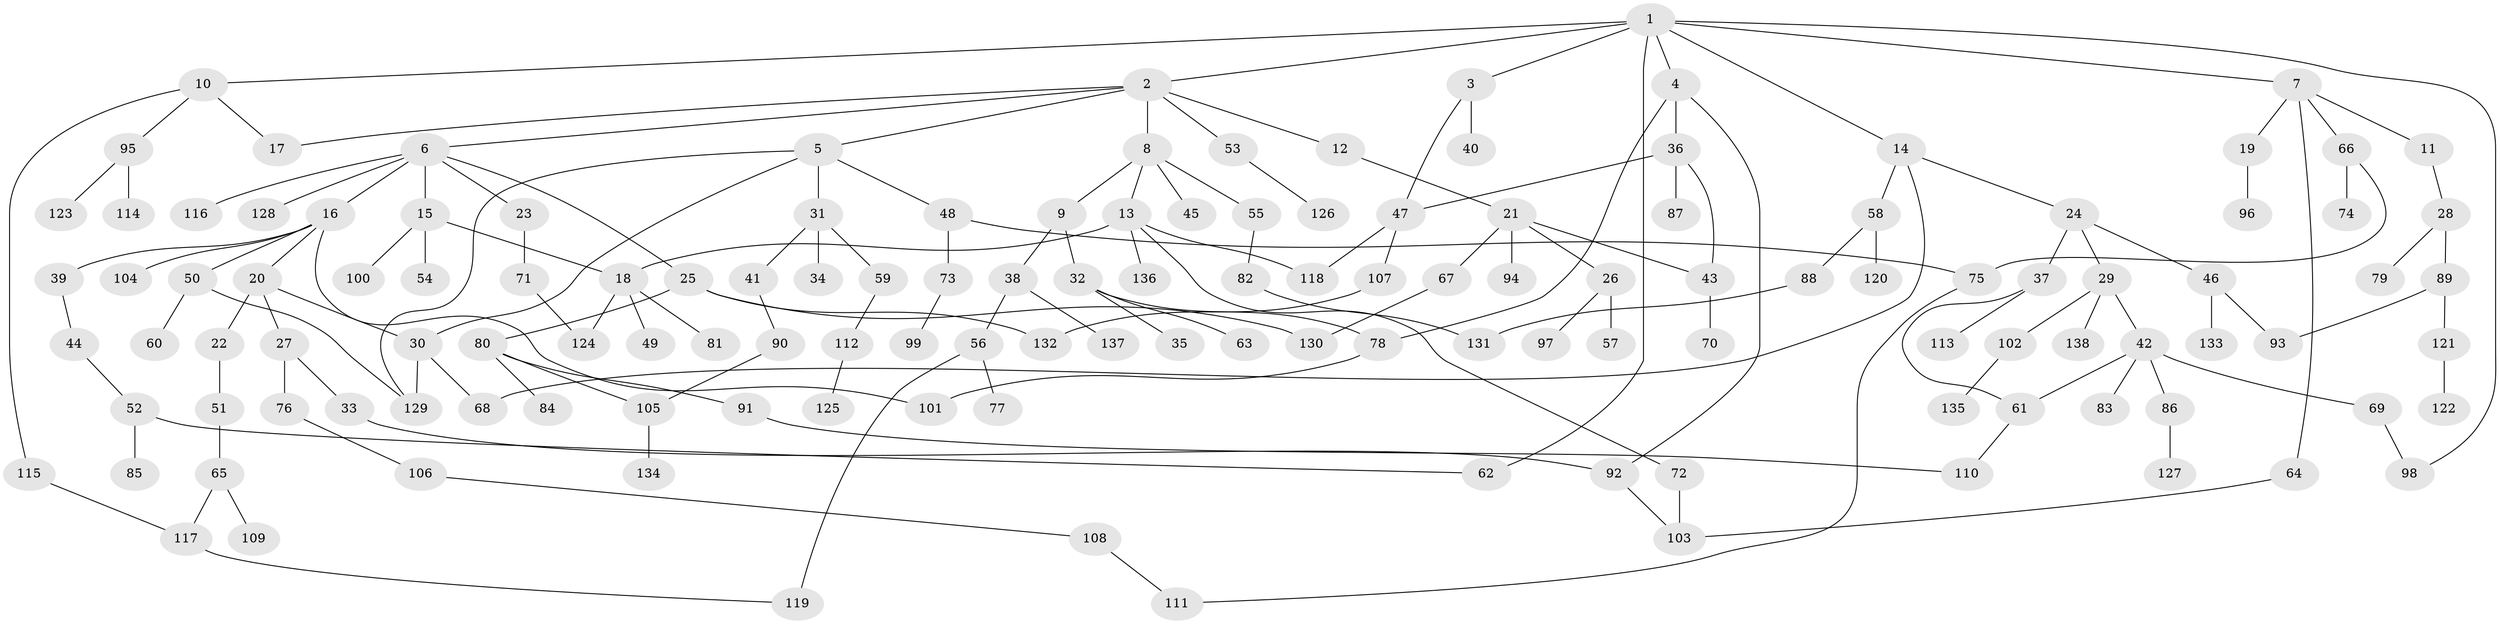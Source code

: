 // Generated by graph-tools (version 1.1) at 2025/01/03/09/25 03:01:07]
// undirected, 138 vertices, 165 edges
graph export_dot {
graph [start="1"]
  node [color=gray90,style=filled];
  1;
  2;
  3;
  4;
  5;
  6;
  7;
  8;
  9;
  10;
  11;
  12;
  13;
  14;
  15;
  16;
  17;
  18;
  19;
  20;
  21;
  22;
  23;
  24;
  25;
  26;
  27;
  28;
  29;
  30;
  31;
  32;
  33;
  34;
  35;
  36;
  37;
  38;
  39;
  40;
  41;
  42;
  43;
  44;
  45;
  46;
  47;
  48;
  49;
  50;
  51;
  52;
  53;
  54;
  55;
  56;
  57;
  58;
  59;
  60;
  61;
  62;
  63;
  64;
  65;
  66;
  67;
  68;
  69;
  70;
  71;
  72;
  73;
  74;
  75;
  76;
  77;
  78;
  79;
  80;
  81;
  82;
  83;
  84;
  85;
  86;
  87;
  88;
  89;
  90;
  91;
  92;
  93;
  94;
  95;
  96;
  97;
  98;
  99;
  100;
  101;
  102;
  103;
  104;
  105;
  106;
  107;
  108;
  109;
  110;
  111;
  112;
  113;
  114;
  115;
  116;
  117;
  118;
  119;
  120;
  121;
  122;
  123;
  124;
  125;
  126;
  127;
  128;
  129;
  130;
  131;
  132;
  133;
  134;
  135;
  136;
  137;
  138;
  1 -- 2;
  1 -- 3;
  1 -- 4;
  1 -- 7;
  1 -- 10;
  1 -- 14;
  1 -- 98;
  1 -- 62;
  2 -- 5;
  2 -- 6;
  2 -- 8;
  2 -- 12;
  2 -- 53;
  2 -- 17;
  3 -- 40;
  3 -- 47;
  4 -- 36;
  4 -- 92;
  4 -- 78;
  5 -- 31;
  5 -- 48;
  5 -- 30;
  5 -- 129;
  6 -- 15;
  6 -- 16;
  6 -- 23;
  6 -- 25;
  6 -- 116;
  6 -- 128;
  7 -- 11;
  7 -- 19;
  7 -- 64;
  7 -- 66;
  8 -- 9;
  8 -- 13;
  8 -- 45;
  8 -- 55;
  9 -- 32;
  9 -- 38;
  10 -- 17;
  10 -- 95;
  10 -- 115;
  11 -- 28;
  12 -- 21;
  13 -- 72;
  13 -- 136;
  13 -- 18;
  13 -- 118;
  14 -- 24;
  14 -- 58;
  14 -- 68;
  15 -- 18;
  15 -- 54;
  15 -- 100;
  16 -- 20;
  16 -- 39;
  16 -- 50;
  16 -- 104;
  16 -- 101;
  18 -- 49;
  18 -- 81;
  18 -- 124;
  19 -- 96;
  20 -- 22;
  20 -- 27;
  20 -- 30;
  21 -- 26;
  21 -- 43;
  21 -- 67;
  21 -- 94;
  22 -- 51;
  23 -- 71;
  24 -- 29;
  24 -- 37;
  24 -- 46;
  25 -- 80;
  25 -- 132;
  25 -- 130;
  26 -- 57;
  26 -- 97;
  27 -- 33;
  27 -- 76;
  28 -- 79;
  28 -- 89;
  29 -- 42;
  29 -- 102;
  29 -- 138;
  30 -- 129;
  30 -- 68;
  31 -- 34;
  31 -- 41;
  31 -- 59;
  32 -- 35;
  32 -- 63;
  32 -- 78;
  33 -- 92;
  36 -- 87;
  36 -- 47;
  36 -- 43;
  37 -- 113;
  37 -- 61;
  38 -- 56;
  38 -- 137;
  39 -- 44;
  41 -- 90;
  42 -- 61;
  42 -- 69;
  42 -- 83;
  42 -- 86;
  43 -- 70;
  44 -- 52;
  46 -- 93;
  46 -- 133;
  47 -- 107;
  47 -- 118;
  48 -- 73;
  48 -- 75;
  50 -- 60;
  50 -- 129;
  51 -- 65;
  52 -- 62;
  52 -- 85;
  53 -- 126;
  55 -- 82;
  56 -- 77;
  56 -- 119;
  58 -- 88;
  58 -- 120;
  59 -- 112;
  61 -- 110;
  64 -- 103;
  65 -- 109;
  65 -- 117;
  66 -- 74;
  66 -- 75;
  67 -- 130;
  69 -- 98;
  71 -- 124;
  72 -- 103;
  73 -- 99;
  75 -- 111;
  76 -- 106;
  78 -- 101;
  80 -- 84;
  80 -- 91;
  80 -- 105;
  82 -- 131;
  86 -- 127;
  88 -- 131;
  89 -- 121;
  89 -- 93;
  90 -- 105;
  91 -- 110;
  92 -- 103;
  95 -- 114;
  95 -- 123;
  102 -- 135;
  105 -- 134;
  106 -- 108;
  107 -- 132;
  108 -- 111;
  112 -- 125;
  115 -- 117;
  117 -- 119;
  121 -- 122;
}
